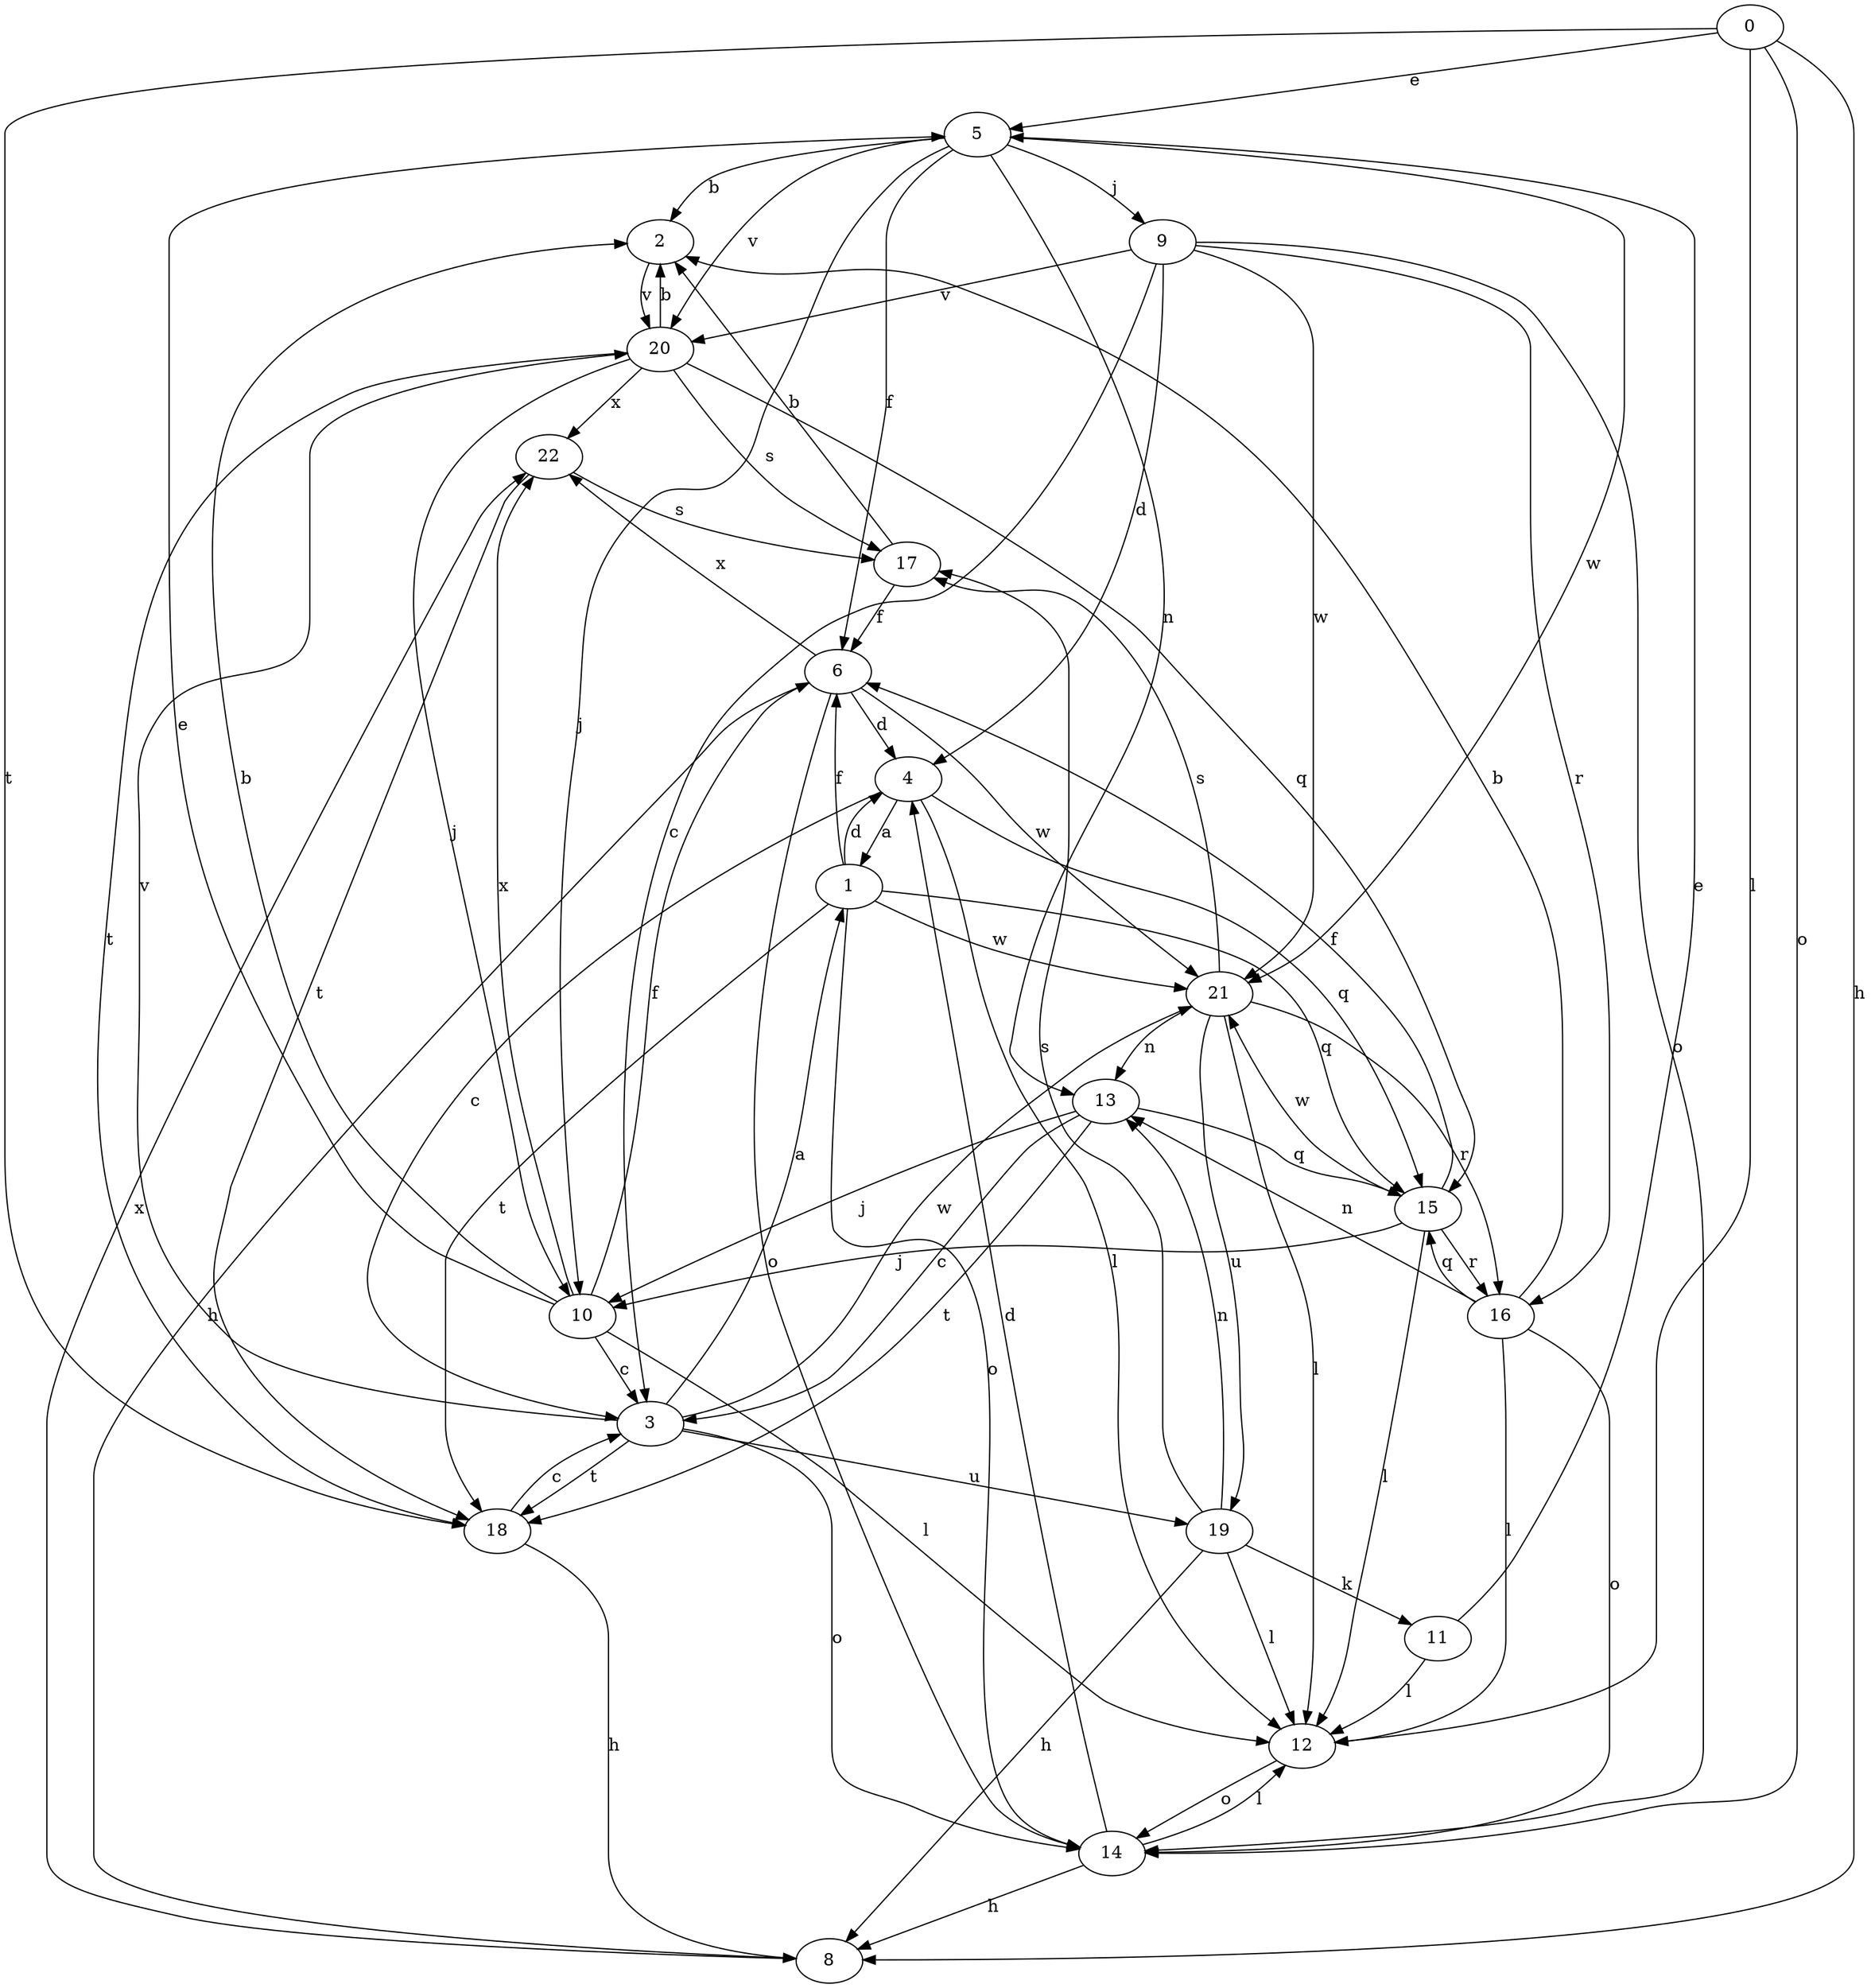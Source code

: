 strict digraph  {
0;
1;
2;
3;
4;
5;
6;
8;
9;
10;
11;
12;
13;
14;
15;
16;
17;
18;
19;
20;
21;
22;
0 -> 5  [label=e];
0 -> 8  [label=h];
0 -> 12  [label=l];
0 -> 14  [label=o];
0 -> 18  [label=t];
1 -> 4  [label=d];
1 -> 6  [label=f];
1 -> 14  [label=o];
1 -> 15  [label=q];
1 -> 18  [label=t];
1 -> 21  [label=w];
2 -> 20  [label=v];
3 -> 1  [label=a];
3 -> 14  [label=o];
3 -> 18  [label=t];
3 -> 19  [label=u];
3 -> 20  [label=v];
3 -> 21  [label=w];
4 -> 1  [label=a];
4 -> 3  [label=c];
4 -> 12  [label=l];
4 -> 15  [label=q];
5 -> 2  [label=b];
5 -> 6  [label=f];
5 -> 9  [label=j];
5 -> 10  [label=j];
5 -> 13  [label=n];
5 -> 20  [label=v];
5 -> 21  [label=w];
6 -> 4  [label=d];
6 -> 8  [label=h];
6 -> 14  [label=o];
6 -> 21  [label=w];
6 -> 22  [label=x];
8 -> 22  [label=x];
9 -> 3  [label=c];
9 -> 4  [label=d];
9 -> 14  [label=o];
9 -> 16  [label=r];
9 -> 20  [label=v];
9 -> 21  [label=w];
10 -> 2  [label=b];
10 -> 3  [label=c];
10 -> 5  [label=e];
10 -> 6  [label=f];
10 -> 12  [label=l];
10 -> 22  [label=x];
11 -> 5  [label=e];
11 -> 12  [label=l];
12 -> 14  [label=o];
13 -> 3  [label=c];
13 -> 10  [label=j];
13 -> 15  [label=q];
13 -> 18  [label=t];
14 -> 4  [label=d];
14 -> 8  [label=h];
14 -> 12  [label=l];
15 -> 6  [label=f];
15 -> 10  [label=j];
15 -> 12  [label=l];
15 -> 16  [label=r];
15 -> 21  [label=w];
16 -> 2  [label=b];
16 -> 12  [label=l];
16 -> 13  [label=n];
16 -> 14  [label=o];
16 -> 15  [label=q];
17 -> 2  [label=b];
17 -> 6  [label=f];
18 -> 3  [label=c];
18 -> 8  [label=h];
19 -> 8  [label=h];
19 -> 11  [label=k];
19 -> 12  [label=l];
19 -> 13  [label=n];
19 -> 17  [label=s];
20 -> 2  [label=b];
20 -> 10  [label=j];
20 -> 15  [label=q];
20 -> 17  [label=s];
20 -> 18  [label=t];
20 -> 22  [label=x];
21 -> 12  [label=l];
21 -> 13  [label=n];
21 -> 16  [label=r];
21 -> 17  [label=s];
21 -> 19  [label=u];
22 -> 17  [label=s];
22 -> 18  [label=t];
}
